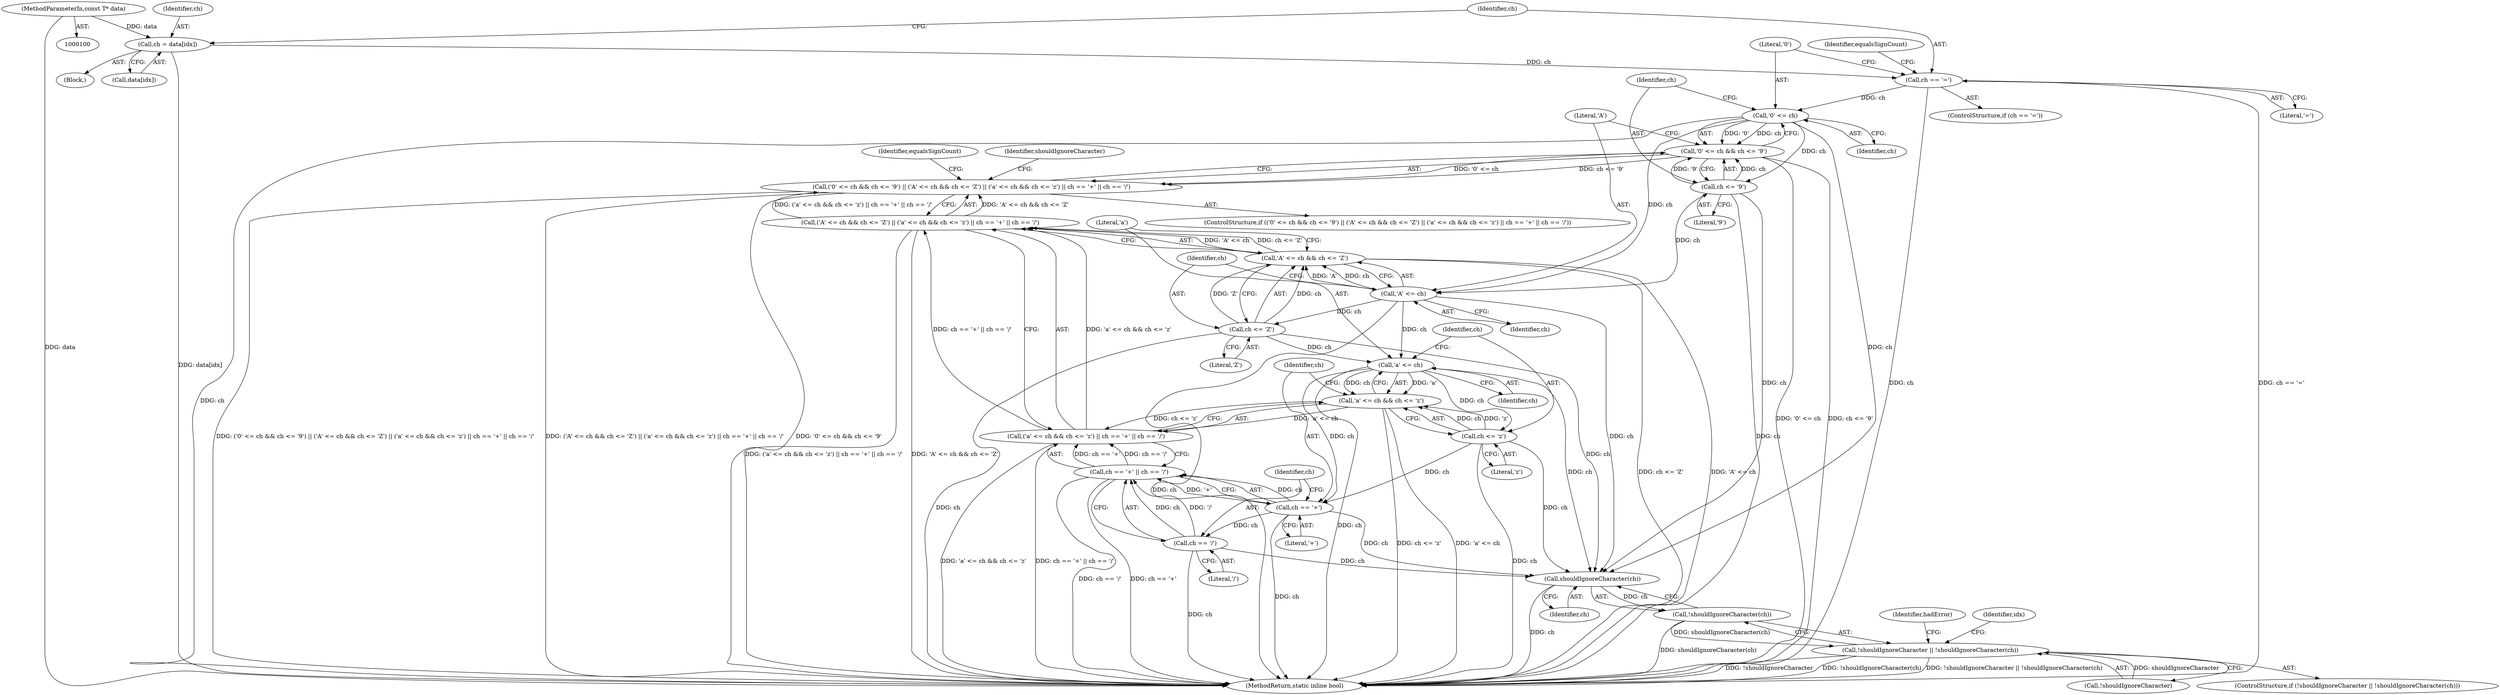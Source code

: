 digraph "0_Chrome_91b27188b728e90c651c55a985d23ad0c26eb662@array" {
"1000139" [label="(Call,ch = data[idx])"];
"1000101" [label="(MethodParameterIn,const T* data)"];
"1000145" [label="(Call,ch == '=')"];
"1000168" [label="(Call,'0' <= ch)"];
"1000167" [label="(Call,'0' <= ch && ch <= '9')"];
"1000166" [label="(Call,('0' <= ch && ch <= '9') || ('A' <= ch && ch <= 'Z') || ('a' <= ch && ch <= 'z') || ch == '+' || ch == '/')"];
"1000171" [label="(Call,ch <= '9')"];
"1000176" [label="(Call,'A' <= ch)"];
"1000175" [label="(Call,'A' <= ch && ch <= 'Z')"];
"1000174" [label="(Call,('A' <= ch && ch <= 'Z') || ('a' <= ch && ch <= 'z') || ch == '+' || ch == '/')"];
"1000179" [label="(Call,ch <= 'Z')"];
"1000184" [label="(Call,'a' <= ch)"];
"1000183" [label="(Call,'a' <= ch && ch <= 'z')"];
"1000182" [label="(Call,('a' <= ch && ch <= 'z') || ch == '+' || ch == '/')"];
"1000187" [label="(Call,ch <= 'z')"];
"1000191" [label="(Call,ch == '+')"];
"1000190" [label="(Call,ch == '+' || ch == '/')"];
"1000194" [label="(Call,ch == '/')"];
"1000219" [label="(Call,shouldIgnoreCharacter(ch))"];
"1000218" [label="(Call,!shouldIgnoreCharacter(ch))"];
"1000215" [label="(Call,!shouldIgnoreCharacter || !shouldIgnoreCharacter(ch))"];
"1000167" [label="(Call,'0' <= ch && ch <= '9')"];
"1000183" [label="(Call,'a' <= ch && ch <= 'z')"];
"1000145" [label="(Call,ch == '=')"];
"1000173" [label="(Literal,'9')"];
"1000179" [label="(Call,ch <= 'Z')"];
"1000169" [label="(Literal,'0')"];
"1000168" [label="(Call,'0' <= ch)"];
"1000223" [label="(Identifier,hadError)"];
"1000137" [label="(Block,)"];
"1000141" [label="(Call,data[idx])"];
"1000219" [label="(Call,shouldIgnoreCharacter(ch))"];
"1000172" [label="(Identifier,ch)"];
"1000189" [label="(Literal,'z')"];
"1000175" [label="(Call,'A' <= ch && ch <= 'Z')"];
"1000432" [label="(MethodReturn,static inline bool)"];
"1000191" [label="(Call,ch == '+')"];
"1000150" [label="(Identifier,equalsSignCount)"];
"1000214" [label="(ControlStructure,if (!shouldIgnoreCharacter || !shouldIgnoreCharacter(ch)))"];
"1000101" [label="(MethodParameterIn,const T* data)"];
"1000174" [label="(Call,('A' <= ch && ch <= 'Z') || ('a' <= ch && ch <= 'z') || ch == '+' || ch == '/')"];
"1000194" [label="(Call,ch == '/')"];
"1000140" [label="(Identifier,ch)"];
"1000171" [label="(Call,ch <= '9')"];
"1000220" [label="(Identifier,ch)"];
"1000190" [label="(Call,ch == '+' || ch == '/')"];
"1000136" [label="(Identifier,idx)"];
"1000195" [label="(Identifier,ch)"];
"1000176" [label="(Call,'A' <= ch)"];
"1000181" [label="(Literal,'Z')"];
"1000165" [label="(ControlStructure,if (('0' <= ch && ch <= '9') || ('A' <= ch && ch <= 'Z') || ('a' <= ch && ch <= 'z') || ch == '+' || ch == '/'))"];
"1000166" [label="(Call,('0' <= ch && ch <= '9') || ('A' <= ch && ch <= 'Z') || ('a' <= ch && ch <= 'z') || ch == '+' || ch == '/')"];
"1000217" [label="(Identifier,shouldIgnoreCharacter)"];
"1000188" [label="(Identifier,ch)"];
"1000187" [label="(Call,ch <= 'z')"];
"1000196" [label="(Literal,'/')"];
"1000185" [label="(Literal,'a')"];
"1000177" [label="(Literal,'A')"];
"1000192" [label="(Identifier,ch)"];
"1000139" [label="(Call,ch = data[idx])"];
"1000218" [label="(Call,!shouldIgnoreCharacter(ch))"];
"1000147" [label="(Literal,'=')"];
"1000170" [label="(Identifier,ch)"];
"1000144" [label="(ControlStructure,if (ch == '='))"];
"1000186" [label="(Identifier,ch)"];
"1000180" [label="(Identifier,ch)"];
"1000215" [label="(Call,!shouldIgnoreCharacter || !shouldIgnoreCharacter(ch))"];
"1000178" [label="(Identifier,ch)"];
"1000146" [label="(Identifier,ch)"];
"1000199" [label="(Identifier,equalsSignCount)"];
"1000193" [label="(Literal,'+')"];
"1000182" [label="(Call,('a' <= ch && ch <= 'z') || ch == '+' || ch == '/')"];
"1000216" [label="(Call,!shouldIgnoreCharacter)"];
"1000184" [label="(Call,'a' <= ch)"];
"1000139" -> "1000137"  [label="AST: "];
"1000139" -> "1000141"  [label="CFG: "];
"1000140" -> "1000139"  [label="AST: "];
"1000141" -> "1000139"  [label="AST: "];
"1000146" -> "1000139"  [label="CFG: "];
"1000139" -> "1000432"  [label="DDG: data[idx]"];
"1000101" -> "1000139"  [label="DDG: data"];
"1000139" -> "1000145"  [label="DDG: ch"];
"1000101" -> "1000100"  [label="AST: "];
"1000101" -> "1000432"  [label="DDG: data"];
"1000145" -> "1000144"  [label="AST: "];
"1000145" -> "1000147"  [label="CFG: "];
"1000146" -> "1000145"  [label="AST: "];
"1000147" -> "1000145"  [label="AST: "];
"1000150" -> "1000145"  [label="CFG: "];
"1000169" -> "1000145"  [label="CFG: "];
"1000145" -> "1000432"  [label="DDG: ch == '='"];
"1000145" -> "1000432"  [label="DDG: ch"];
"1000145" -> "1000168"  [label="DDG: ch"];
"1000168" -> "1000167"  [label="AST: "];
"1000168" -> "1000170"  [label="CFG: "];
"1000169" -> "1000168"  [label="AST: "];
"1000170" -> "1000168"  [label="AST: "];
"1000172" -> "1000168"  [label="CFG: "];
"1000167" -> "1000168"  [label="CFG: "];
"1000168" -> "1000432"  [label="DDG: ch"];
"1000168" -> "1000167"  [label="DDG: '0'"];
"1000168" -> "1000167"  [label="DDG: ch"];
"1000168" -> "1000171"  [label="DDG: ch"];
"1000168" -> "1000176"  [label="DDG: ch"];
"1000168" -> "1000219"  [label="DDG: ch"];
"1000167" -> "1000166"  [label="AST: "];
"1000167" -> "1000171"  [label="CFG: "];
"1000171" -> "1000167"  [label="AST: "];
"1000177" -> "1000167"  [label="CFG: "];
"1000166" -> "1000167"  [label="CFG: "];
"1000167" -> "1000432"  [label="DDG: '0' <= ch"];
"1000167" -> "1000432"  [label="DDG: ch <= '9'"];
"1000167" -> "1000166"  [label="DDG: '0' <= ch"];
"1000167" -> "1000166"  [label="DDG: ch <= '9'"];
"1000171" -> "1000167"  [label="DDG: ch"];
"1000171" -> "1000167"  [label="DDG: '9'"];
"1000166" -> "1000165"  [label="AST: "];
"1000166" -> "1000174"  [label="CFG: "];
"1000174" -> "1000166"  [label="AST: "];
"1000199" -> "1000166"  [label="CFG: "];
"1000217" -> "1000166"  [label="CFG: "];
"1000166" -> "1000432"  [label="DDG: ('0' <= ch && ch <= '9') || ('A' <= ch && ch <= 'Z') || ('a' <= ch && ch <= 'z') || ch == '+' || ch == '/'"];
"1000166" -> "1000432"  [label="DDG: '0' <= ch && ch <= '9'"];
"1000166" -> "1000432"  [label="DDG: ('A' <= ch && ch <= 'Z') || ('a' <= ch && ch <= 'z') || ch == '+' || ch == '/'"];
"1000174" -> "1000166"  [label="DDG: 'A' <= ch && ch <= 'Z'"];
"1000174" -> "1000166"  [label="DDG: ('a' <= ch && ch <= 'z') || ch == '+' || ch == '/'"];
"1000171" -> "1000173"  [label="CFG: "];
"1000172" -> "1000171"  [label="AST: "];
"1000173" -> "1000171"  [label="AST: "];
"1000171" -> "1000432"  [label="DDG: ch"];
"1000171" -> "1000176"  [label="DDG: ch"];
"1000171" -> "1000219"  [label="DDG: ch"];
"1000176" -> "1000175"  [label="AST: "];
"1000176" -> "1000178"  [label="CFG: "];
"1000177" -> "1000176"  [label="AST: "];
"1000178" -> "1000176"  [label="AST: "];
"1000180" -> "1000176"  [label="CFG: "];
"1000175" -> "1000176"  [label="CFG: "];
"1000176" -> "1000432"  [label="DDG: ch"];
"1000176" -> "1000175"  [label="DDG: 'A'"];
"1000176" -> "1000175"  [label="DDG: ch"];
"1000176" -> "1000179"  [label="DDG: ch"];
"1000176" -> "1000184"  [label="DDG: ch"];
"1000176" -> "1000219"  [label="DDG: ch"];
"1000175" -> "1000174"  [label="AST: "];
"1000175" -> "1000179"  [label="CFG: "];
"1000179" -> "1000175"  [label="AST: "];
"1000185" -> "1000175"  [label="CFG: "];
"1000174" -> "1000175"  [label="CFG: "];
"1000175" -> "1000432"  [label="DDG: ch <= 'Z'"];
"1000175" -> "1000432"  [label="DDG: 'A' <= ch"];
"1000175" -> "1000174"  [label="DDG: 'A' <= ch"];
"1000175" -> "1000174"  [label="DDG: ch <= 'Z'"];
"1000179" -> "1000175"  [label="DDG: ch"];
"1000179" -> "1000175"  [label="DDG: 'Z'"];
"1000174" -> "1000182"  [label="CFG: "];
"1000182" -> "1000174"  [label="AST: "];
"1000174" -> "1000432"  [label="DDG: ('a' <= ch && ch <= 'z') || ch == '+' || ch == '/'"];
"1000174" -> "1000432"  [label="DDG: 'A' <= ch && ch <= 'Z'"];
"1000182" -> "1000174"  [label="DDG: 'a' <= ch && ch <= 'z'"];
"1000182" -> "1000174"  [label="DDG: ch == '+' || ch == '/'"];
"1000179" -> "1000181"  [label="CFG: "];
"1000180" -> "1000179"  [label="AST: "];
"1000181" -> "1000179"  [label="AST: "];
"1000179" -> "1000432"  [label="DDG: ch"];
"1000179" -> "1000184"  [label="DDG: ch"];
"1000179" -> "1000219"  [label="DDG: ch"];
"1000184" -> "1000183"  [label="AST: "];
"1000184" -> "1000186"  [label="CFG: "];
"1000185" -> "1000184"  [label="AST: "];
"1000186" -> "1000184"  [label="AST: "];
"1000188" -> "1000184"  [label="CFG: "];
"1000183" -> "1000184"  [label="CFG: "];
"1000184" -> "1000432"  [label="DDG: ch"];
"1000184" -> "1000183"  [label="DDG: 'a'"];
"1000184" -> "1000183"  [label="DDG: ch"];
"1000184" -> "1000187"  [label="DDG: ch"];
"1000184" -> "1000191"  [label="DDG: ch"];
"1000184" -> "1000219"  [label="DDG: ch"];
"1000183" -> "1000182"  [label="AST: "];
"1000183" -> "1000187"  [label="CFG: "];
"1000187" -> "1000183"  [label="AST: "];
"1000192" -> "1000183"  [label="CFG: "];
"1000182" -> "1000183"  [label="CFG: "];
"1000183" -> "1000432"  [label="DDG: ch <= 'z'"];
"1000183" -> "1000432"  [label="DDG: 'a' <= ch"];
"1000183" -> "1000182"  [label="DDG: 'a' <= ch"];
"1000183" -> "1000182"  [label="DDG: ch <= 'z'"];
"1000187" -> "1000183"  [label="DDG: ch"];
"1000187" -> "1000183"  [label="DDG: 'z'"];
"1000182" -> "1000190"  [label="CFG: "];
"1000190" -> "1000182"  [label="AST: "];
"1000182" -> "1000432"  [label="DDG: ch == '+' || ch == '/'"];
"1000182" -> "1000432"  [label="DDG: 'a' <= ch && ch <= 'z'"];
"1000190" -> "1000182"  [label="DDG: ch == '+'"];
"1000190" -> "1000182"  [label="DDG: ch == '/'"];
"1000187" -> "1000189"  [label="CFG: "];
"1000188" -> "1000187"  [label="AST: "];
"1000189" -> "1000187"  [label="AST: "];
"1000187" -> "1000432"  [label="DDG: ch"];
"1000187" -> "1000191"  [label="DDG: ch"];
"1000187" -> "1000219"  [label="DDG: ch"];
"1000191" -> "1000190"  [label="AST: "];
"1000191" -> "1000193"  [label="CFG: "];
"1000192" -> "1000191"  [label="AST: "];
"1000193" -> "1000191"  [label="AST: "];
"1000195" -> "1000191"  [label="CFG: "];
"1000190" -> "1000191"  [label="CFG: "];
"1000191" -> "1000432"  [label="DDG: ch"];
"1000191" -> "1000190"  [label="DDG: ch"];
"1000191" -> "1000190"  [label="DDG: '+'"];
"1000191" -> "1000194"  [label="DDG: ch"];
"1000191" -> "1000219"  [label="DDG: ch"];
"1000190" -> "1000194"  [label="CFG: "];
"1000194" -> "1000190"  [label="AST: "];
"1000190" -> "1000432"  [label="DDG: ch == '/'"];
"1000190" -> "1000432"  [label="DDG: ch == '+'"];
"1000194" -> "1000190"  [label="DDG: ch"];
"1000194" -> "1000190"  [label="DDG: '/'"];
"1000194" -> "1000196"  [label="CFG: "];
"1000195" -> "1000194"  [label="AST: "];
"1000196" -> "1000194"  [label="AST: "];
"1000194" -> "1000432"  [label="DDG: ch"];
"1000194" -> "1000219"  [label="DDG: ch"];
"1000219" -> "1000218"  [label="AST: "];
"1000219" -> "1000220"  [label="CFG: "];
"1000220" -> "1000219"  [label="AST: "];
"1000218" -> "1000219"  [label="CFG: "];
"1000219" -> "1000432"  [label="DDG: ch"];
"1000219" -> "1000218"  [label="DDG: ch"];
"1000218" -> "1000215"  [label="AST: "];
"1000215" -> "1000218"  [label="CFG: "];
"1000218" -> "1000432"  [label="DDG: shouldIgnoreCharacter(ch)"];
"1000218" -> "1000215"  [label="DDG: shouldIgnoreCharacter(ch)"];
"1000215" -> "1000214"  [label="AST: "];
"1000215" -> "1000216"  [label="CFG: "];
"1000216" -> "1000215"  [label="AST: "];
"1000223" -> "1000215"  [label="CFG: "];
"1000136" -> "1000215"  [label="CFG: "];
"1000215" -> "1000432"  [label="DDG: !shouldIgnoreCharacter"];
"1000215" -> "1000432"  [label="DDG: !shouldIgnoreCharacter(ch)"];
"1000215" -> "1000432"  [label="DDG: !shouldIgnoreCharacter || !shouldIgnoreCharacter(ch)"];
"1000216" -> "1000215"  [label="DDG: shouldIgnoreCharacter"];
}
